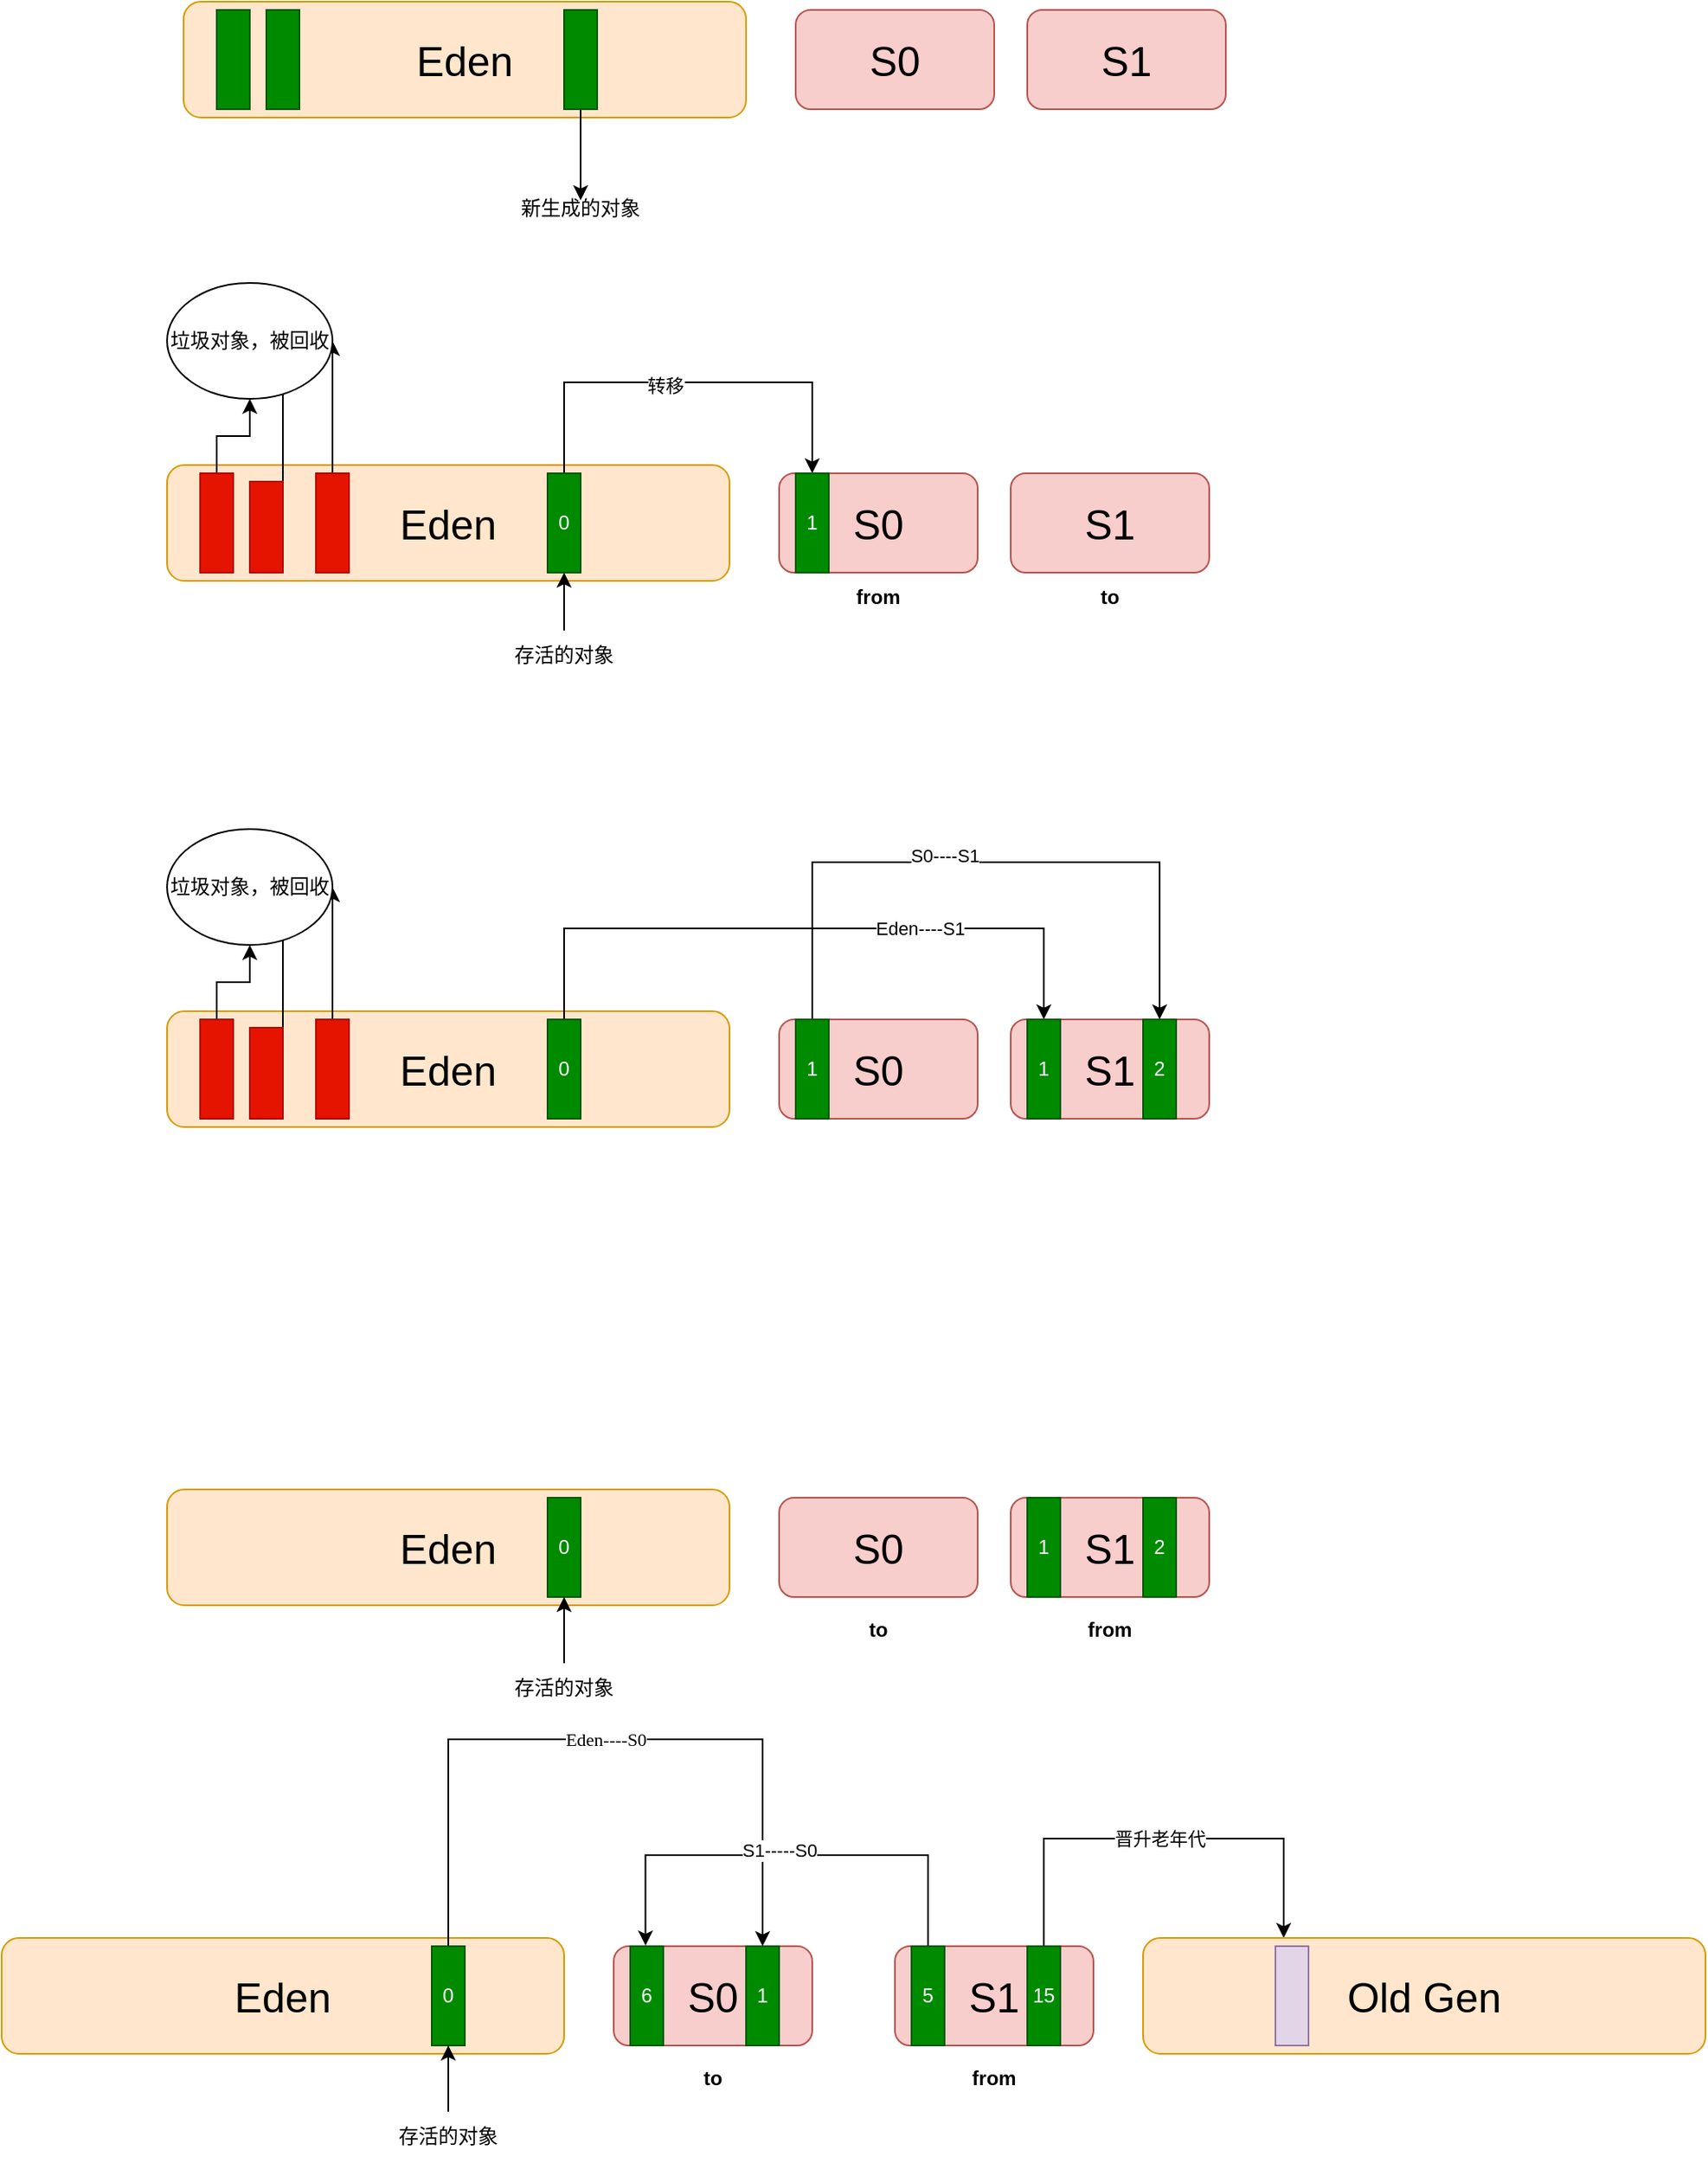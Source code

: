 <mxfile version="14.4.9" type="github">
  <diagram id="4TFmhgBCJuaFK0cSUCoB" name="第 1 页">
    <mxGraphModel dx="1038" dy="548" grid="1" gridSize="10" guides="1" tooltips="1" connect="1" arrows="1" fold="1" page="1" pageScale="1" pageWidth="3300" pageHeight="4681" math="0" shadow="0">
      <root>
        <mxCell id="0" />
        <mxCell id="1" parent="0" />
        <mxCell id="jQiy1N7sSi_nIFvgmmmv-1" value="&lt;font style=&quot;font-size: 25px&quot;&gt;Eden&lt;/font&gt;" style="rounded=1;whiteSpace=wrap;html=1;fillColor=#ffe6cc;strokeColor=#d79b00;" vertex="1" parent="1">
          <mxGeometry x="130" y="110" width="340" height="70" as="geometry" />
        </mxCell>
        <mxCell id="jQiy1N7sSi_nIFvgmmmv-2" value="&lt;font style=&quot;font-size: 25px&quot;&gt;S0&lt;/font&gt;" style="rounded=1;whiteSpace=wrap;html=1;fillColor=#f8cecc;strokeColor=#b85450;" vertex="1" parent="1">
          <mxGeometry x="500" y="115" width="120" height="60" as="geometry" />
        </mxCell>
        <mxCell id="jQiy1N7sSi_nIFvgmmmv-5" value="&lt;font style=&quot;font-size: 25px&quot;&gt;S1&lt;/font&gt;" style="rounded=1;whiteSpace=wrap;html=1;fillColor=#f8cecc;strokeColor=#b85450;" vertex="1" parent="1">
          <mxGeometry x="640" y="115" width="120" height="60" as="geometry" />
        </mxCell>
        <mxCell id="jQiy1N7sSi_nIFvgmmmv-8" value="" style="rounded=0;whiteSpace=wrap;html=1;fillColor=#008a00;strokeColor=#005700;fontColor=#ffffff;" vertex="1" parent="1">
          <mxGeometry x="150" y="115" width="20" height="60" as="geometry" />
        </mxCell>
        <mxCell id="jQiy1N7sSi_nIFvgmmmv-9" value="" style="rounded=0;whiteSpace=wrap;html=1;fillColor=#008a00;strokeColor=#005700;fontColor=#ffffff;" vertex="1" parent="1">
          <mxGeometry x="180" y="115" width="20" height="60" as="geometry" />
        </mxCell>
        <mxCell id="jQiy1N7sSi_nIFvgmmmv-12" value="" style="edgeStyle=orthogonalEdgeStyle;rounded=0;orthogonalLoop=1;jettySize=auto;html=1;" edge="1" parent="1" source="jQiy1N7sSi_nIFvgmmmv-10">
          <mxGeometry relative="1" as="geometry">
            <mxPoint x="370" y="230" as="targetPoint" />
          </mxGeometry>
        </mxCell>
        <mxCell id="jQiy1N7sSi_nIFvgmmmv-10" value="" style="rounded=0;whiteSpace=wrap;html=1;fillColor=#008a00;strokeColor=#005700;fontColor=#ffffff;" vertex="1" parent="1">
          <mxGeometry x="360" y="115" width="20" height="60" as="geometry" />
        </mxCell>
        <mxCell id="jQiy1N7sSi_nIFvgmmmv-13" value="新生成的对象" style="text;html=1;strokeColor=none;fillColor=none;align=center;verticalAlign=middle;whiteSpace=wrap;rounded=0;" vertex="1" parent="1">
          <mxGeometry x="325" y="220" width="90" height="30" as="geometry" />
        </mxCell>
        <mxCell id="jQiy1N7sSi_nIFvgmmmv-14" value="&lt;font style=&quot;font-size: 25px&quot;&gt;Eden&lt;/font&gt;" style="rounded=1;whiteSpace=wrap;html=1;fillColor=#ffe6cc;strokeColor=#d79b00;" vertex="1" parent="1">
          <mxGeometry x="120" y="390" width="340" height="70" as="geometry" />
        </mxCell>
        <mxCell id="jQiy1N7sSi_nIFvgmmmv-15" value="&lt;font style=&quot;font-size: 25px&quot;&gt;S0&lt;/font&gt;" style="rounded=1;whiteSpace=wrap;html=1;fillColor=#f8cecc;strokeColor=#b85450;" vertex="1" parent="1">
          <mxGeometry x="490" y="395" width="120" height="60" as="geometry" />
        </mxCell>
        <mxCell id="jQiy1N7sSi_nIFvgmmmv-16" value="&lt;font style=&quot;font-size: 25px&quot;&gt;S1&lt;/font&gt;" style="rounded=1;whiteSpace=wrap;html=1;fillColor=#f8cecc;strokeColor=#b85450;" vertex="1" parent="1">
          <mxGeometry x="630" y="395" width="120" height="60" as="geometry" />
        </mxCell>
        <mxCell id="jQiy1N7sSi_nIFvgmmmv-25" value="" style="edgeStyle=orthogonalEdgeStyle;rounded=0;orthogonalLoop=1;jettySize=auto;html=1;" edge="1" parent="1" source="jQiy1N7sSi_nIFvgmmmv-17" target="jQiy1N7sSi_nIFvgmmmv-24">
          <mxGeometry relative="1" as="geometry" />
        </mxCell>
        <mxCell id="jQiy1N7sSi_nIFvgmmmv-17" value="" style="rounded=0;whiteSpace=wrap;html=1;fillColor=#e51400;strokeColor=#B20000;fontColor=#ffffff;" vertex="1" parent="1">
          <mxGeometry x="140" y="395" width="20" height="60" as="geometry" />
        </mxCell>
        <mxCell id="jQiy1N7sSi_nIFvgmmmv-26" value="" style="edgeStyle=orthogonalEdgeStyle;rounded=0;orthogonalLoop=1;jettySize=auto;html=1;entryX=0.5;entryY=1;entryDx=0;entryDy=0;" edge="1" parent="1" source="jQiy1N7sSi_nIFvgmmmv-18" target="jQiy1N7sSi_nIFvgmmmv-24">
          <mxGeometry relative="1" as="geometry">
            <Array as="points">
              <mxPoint x="190" y="330" />
            </Array>
          </mxGeometry>
        </mxCell>
        <mxCell id="jQiy1N7sSi_nIFvgmmmv-18" value="" style="rounded=0;whiteSpace=wrap;html=1;fillColor=#e51400;strokeColor=#B20000;fontColor=#ffffff;" vertex="1" parent="1">
          <mxGeometry x="170" y="400" width="20" height="55" as="geometry" />
        </mxCell>
        <mxCell id="jQiy1N7sSi_nIFvgmmmv-28" style="edgeStyle=orthogonalEdgeStyle;rounded=0;orthogonalLoop=1;jettySize=auto;html=1;" edge="1" parent="1" source="jQiy1N7sSi_nIFvgmmmv-20" target="jQiy1N7sSi_nIFvgmmmv-15">
          <mxGeometry relative="1" as="geometry">
            <mxPoint x="550" y="400" as="targetPoint" />
            <Array as="points">
              <mxPoint x="360" y="340" />
              <mxPoint x="510" y="340" />
            </Array>
          </mxGeometry>
        </mxCell>
        <mxCell id="jQiy1N7sSi_nIFvgmmmv-32" value="转移" style="edgeLabel;html=1;align=center;verticalAlign=middle;resizable=0;points=[];" vertex="1" connectable="0" parent="jQiy1N7sSi_nIFvgmmmv-28">
          <mxGeometry x="-0.109" y="-2" relative="1" as="geometry">
            <mxPoint as="offset" />
          </mxGeometry>
        </mxCell>
        <mxCell id="jQiy1N7sSi_nIFvgmmmv-20" value="0" style="rounded=0;whiteSpace=wrap;html=1;fillColor=#008a00;strokeColor=#005700;fontColor=#ffffff;" vertex="1" parent="1">
          <mxGeometry x="350" y="395" width="20" height="60" as="geometry" />
        </mxCell>
        <mxCell id="jQiy1N7sSi_nIFvgmmmv-27" value="" style="edgeStyle=orthogonalEdgeStyle;rounded=0;orthogonalLoop=1;jettySize=auto;html=1;" edge="1" parent="1" source="jQiy1N7sSi_nIFvgmmmv-22" target="jQiy1N7sSi_nIFvgmmmv-24">
          <mxGeometry relative="1" as="geometry">
            <Array as="points">
              <mxPoint x="220" y="310" />
            </Array>
          </mxGeometry>
        </mxCell>
        <mxCell id="jQiy1N7sSi_nIFvgmmmv-22" value="" style="rounded=0;whiteSpace=wrap;html=1;fillColor=#e51400;strokeColor=#B20000;fontColor=#ffffff;" vertex="1" parent="1">
          <mxGeometry x="210" y="395" width="20" height="60" as="geometry" />
        </mxCell>
        <mxCell id="jQiy1N7sSi_nIFvgmmmv-24" value="垃圾对象，被回收" style="ellipse;whiteSpace=wrap;html=1;rounded=0;" vertex="1" parent="1">
          <mxGeometry x="120" y="280" width="100" height="70" as="geometry" />
        </mxCell>
        <mxCell id="jQiy1N7sSi_nIFvgmmmv-30" value="" style="edgeStyle=orthogonalEdgeStyle;rounded=0;orthogonalLoop=1;jettySize=auto;html=1;" edge="1" parent="1" source="jQiy1N7sSi_nIFvgmmmv-29" target="jQiy1N7sSi_nIFvgmmmv-20">
          <mxGeometry relative="1" as="geometry" />
        </mxCell>
        <mxCell id="jQiy1N7sSi_nIFvgmmmv-29" value="存活的对象" style="text;html=1;strokeColor=none;fillColor=none;align=center;verticalAlign=middle;whiteSpace=wrap;rounded=0;" vertex="1" parent="1">
          <mxGeometry x="320" y="490" width="80" height="30" as="geometry" />
        </mxCell>
        <mxCell id="jQiy1N7sSi_nIFvgmmmv-31" value="1" style="rounded=0;whiteSpace=wrap;html=1;fillColor=#008a00;strokeColor=#005700;fontColor=#ffffff;" vertex="1" parent="1">
          <mxGeometry x="500" y="395" width="20" height="60" as="geometry" />
        </mxCell>
        <mxCell id="jQiy1N7sSi_nIFvgmmmv-34" value="&lt;b&gt;from&lt;/b&gt;" style="text;html=1;strokeColor=none;fillColor=none;align=center;verticalAlign=middle;whiteSpace=wrap;rounded=0;" vertex="1" parent="1">
          <mxGeometry x="530" y="460" width="40" height="20" as="geometry" />
        </mxCell>
        <mxCell id="jQiy1N7sSi_nIFvgmmmv-35" value="&lt;b&gt;to&lt;/b&gt;" style="text;html=1;strokeColor=none;fillColor=none;align=center;verticalAlign=middle;whiteSpace=wrap;rounded=0;" vertex="1" parent="1">
          <mxGeometry x="670" y="460" width="40" height="20" as="geometry" />
        </mxCell>
        <mxCell id="jQiy1N7sSi_nIFvgmmmv-36" value="&lt;font style=&quot;font-size: 25px&quot;&gt;Eden&lt;/font&gt;" style="rounded=1;whiteSpace=wrap;html=1;fillColor=#ffe6cc;strokeColor=#d79b00;" vertex="1" parent="1">
          <mxGeometry x="120" y="720" width="340" height="70" as="geometry" />
        </mxCell>
        <mxCell id="jQiy1N7sSi_nIFvgmmmv-37" value="&lt;font style=&quot;font-size: 25px&quot;&gt;S0&lt;/font&gt;" style="rounded=1;whiteSpace=wrap;html=1;fillColor=#f8cecc;strokeColor=#b85450;" vertex="1" parent="1">
          <mxGeometry x="490" y="725" width="120" height="60" as="geometry" />
        </mxCell>
        <mxCell id="jQiy1N7sSi_nIFvgmmmv-38" value="&lt;font style=&quot;font-size: 25px&quot;&gt;S1&lt;/font&gt;" style="rounded=1;whiteSpace=wrap;html=1;fillColor=#f8cecc;strokeColor=#b85450;" vertex="1" parent="1">
          <mxGeometry x="630" y="725" width="120" height="60" as="geometry" />
        </mxCell>
        <mxCell id="jQiy1N7sSi_nIFvgmmmv-39" value="" style="edgeStyle=orthogonalEdgeStyle;rounded=0;orthogonalLoop=1;jettySize=auto;html=1;" edge="1" parent="1" source="jQiy1N7sSi_nIFvgmmmv-40" target="jQiy1N7sSi_nIFvgmmmv-48">
          <mxGeometry relative="1" as="geometry" />
        </mxCell>
        <mxCell id="jQiy1N7sSi_nIFvgmmmv-40" value="" style="rounded=0;whiteSpace=wrap;html=1;fillColor=#e51400;strokeColor=#B20000;fontColor=#ffffff;" vertex="1" parent="1">
          <mxGeometry x="140" y="725" width="20" height="60" as="geometry" />
        </mxCell>
        <mxCell id="jQiy1N7sSi_nIFvgmmmv-41" value="" style="edgeStyle=orthogonalEdgeStyle;rounded=0;orthogonalLoop=1;jettySize=auto;html=1;entryX=0.5;entryY=1;entryDx=0;entryDy=0;" edge="1" parent="1" source="jQiy1N7sSi_nIFvgmmmv-42" target="jQiy1N7sSi_nIFvgmmmv-48">
          <mxGeometry relative="1" as="geometry">
            <Array as="points">
              <mxPoint x="190" y="660" />
            </Array>
          </mxGeometry>
        </mxCell>
        <mxCell id="jQiy1N7sSi_nIFvgmmmv-42" value="" style="rounded=0;whiteSpace=wrap;html=1;fillColor=#e51400;strokeColor=#B20000;fontColor=#ffffff;" vertex="1" parent="1">
          <mxGeometry x="170" y="730" width="20" height="55" as="geometry" />
        </mxCell>
        <mxCell id="jQiy1N7sSi_nIFvgmmmv-57" style="edgeStyle=orthogonalEdgeStyle;rounded=0;orthogonalLoop=1;jettySize=auto;html=1;exitX=0.5;exitY=0;exitDx=0;exitDy=0;entryX=0.5;entryY=0;entryDx=0;entryDy=0;" edge="1" parent="1" source="jQiy1N7sSi_nIFvgmmmv-45" target="jQiy1N7sSi_nIFvgmmmv-54">
          <mxGeometry relative="1" as="geometry">
            <Array as="points">
              <mxPoint x="360" y="670" />
              <mxPoint x="650" y="670" />
            </Array>
          </mxGeometry>
        </mxCell>
        <mxCell id="jQiy1N7sSi_nIFvgmmmv-58" value="Eden----S1" style="edgeLabel;html=1;align=center;verticalAlign=middle;resizable=0;points=[];" vertex="1" connectable="0" parent="jQiy1N7sSi_nIFvgmmmv-57">
          <mxGeometry x="0.349" relative="1" as="geometry">
            <mxPoint as="offset" />
          </mxGeometry>
        </mxCell>
        <mxCell id="jQiy1N7sSi_nIFvgmmmv-45" value="0" style="rounded=0;whiteSpace=wrap;html=1;fillColor=#008a00;strokeColor=#005700;fontColor=#ffffff;" vertex="1" parent="1">
          <mxGeometry x="350" y="725" width="20" height="60" as="geometry" />
        </mxCell>
        <mxCell id="jQiy1N7sSi_nIFvgmmmv-46" value="" style="edgeStyle=orthogonalEdgeStyle;rounded=0;orthogonalLoop=1;jettySize=auto;html=1;" edge="1" parent="1" source="jQiy1N7sSi_nIFvgmmmv-47" target="jQiy1N7sSi_nIFvgmmmv-48">
          <mxGeometry relative="1" as="geometry">
            <Array as="points">
              <mxPoint x="220" y="640" />
            </Array>
          </mxGeometry>
        </mxCell>
        <mxCell id="jQiy1N7sSi_nIFvgmmmv-47" value="" style="rounded=0;whiteSpace=wrap;html=1;fillColor=#e51400;strokeColor=#B20000;fontColor=#ffffff;" vertex="1" parent="1">
          <mxGeometry x="210" y="725" width="20" height="60" as="geometry" />
        </mxCell>
        <mxCell id="jQiy1N7sSi_nIFvgmmmv-48" value="垃圾对象，被回收" style="ellipse;whiteSpace=wrap;html=1;rounded=0;" vertex="1" parent="1">
          <mxGeometry x="120" y="610" width="100" height="70" as="geometry" />
        </mxCell>
        <mxCell id="jQiy1N7sSi_nIFvgmmmv-55" style="edgeStyle=orthogonalEdgeStyle;rounded=0;orthogonalLoop=1;jettySize=auto;html=1;exitX=0.75;exitY=0;exitDx=0;exitDy=0;entryX=0.75;entryY=0;entryDx=0;entryDy=0;" edge="1" parent="1" source="jQiy1N7sSi_nIFvgmmmv-51" target="jQiy1N7sSi_nIFvgmmmv-38">
          <mxGeometry relative="1" as="geometry">
            <Array as="points">
              <mxPoint x="510" y="725" />
              <mxPoint x="510" y="630" />
              <mxPoint x="720" y="630" />
            </Array>
          </mxGeometry>
        </mxCell>
        <mxCell id="jQiy1N7sSi_nIFvgmmmv-56" value="S0----S1" style="edgeLabel;html=1;align=center;verticalAlign=middle;resizable=0;points=[];" vertex="1" connectable="0" parent="jQiy1N7sSi_nIFvgmmmv-55">
          <mxGeometry x="-0.112" y="4" relative="1" as="geometry">
            <mxPoint as="offset" />
          </mxGeometry>
        </mxCell>
        <mxCell id="jQiy1N7sSi_nIFvgmmmv-51" value="1" style="rounded=0;whiteSpace=wrap;html=1;fillColor=#008a00;strokeColor=#005700;fontColor=#ffffff;" vertex="1" parent="1">
          <mxGeometry x="500" y="725" width="20" height="60" as="geometry" />
        </mxCell>
        <mxCell id="jQiy1N7sSi_nIFvgmmmv-54" value="1" style="rounded=0;whiteSpace=wrap;html=1;fillColor=#008a00;strokeColor=#005700;fontColor=#ffffff;" vertex="1" parent="1">
          <mxGeometry x="640" y="725" width="20" height="60" as="geometry" />
        </mxCell>
        <mxCell id="jQiy1N7sSi_nIFvgmmmv-59" value="2" style="rounded=0;whiteSpace=wrap;html=1;fillColor=#008a00;strokeColor=#005700;fontColor=#ffffff;" vertex="1" parent="1">
          <mxGeometry x="710" y="725" width="20" height="60" as="geometry" />
        </mxCell>
        <mxCell id="jQiy1N7sSi_nIFvgmmmv-82" value="&lt;font style=&quot;font-size: 25px&quot;&gt;Eden&lt;/font&gt;" style="rounded=1;whiteSpace=wrap;html=1;fillColor=#ffe6cc;strokeColor=#d79b00;" vertex="1" parent="1">
          <mxGeometry x="120" y="1009" width="340" height="70" as="geometry" />
        </mxCell>
        <mxCell id="jQiy1N7sSi_nIFvgmmmv-83" value="&lt;font style=&quot;font-size: 25px&quot;&gt;S0&lt;/font&gt;" style="rounded=1;whiteSpace=wrap;html=1;fillColor=#f8cecc;strokeColor=#b85450;" vertex="1" parent="1">
          <mxGeometry x="490" y="1014" width="120" height="60" as="geometry" />
        </mxCell>
        <mxCell id="jQiy1N7sSi_nIFvgmmmv-84" value="&lt;font style=&quot;font-size: 25px&quot;&gt;S1&lt;/font&gt;" style="rounded=1;whiteSpace=wrap;html=1;fillColor=#f8cecc;strokeColor=#b85450;" vertex="1" parent="1">
          <mxGeometry x="630" y="1014" width="120" height="60" as="geometry" />
        </mxCell>
        <mxCell id="jQiy1N7sSi_nIFvgmmmv-91" value="0" style="rounded=0;whiteSpace=wrap;html=1;fillColor=#008a00;strokeColor=#005700;fontColor=#ffffff;" vertex="1" parent="1">
          <mxGeometry x="350" y="1014" width="20" height="60" as="geometry" />
        </mxCell>
        <mxCell id="jQiy1N7sSi_nIFvgmmmv-95" value="" style="edgeStyle=orthogonalEdgeStyle;rounded=0;orthogonalLoop=1;jettySize=auto;html=1;" edge="1" parent="1" source="jQiy1N7sSi_nIFvgmmmv-96" target="jQiy1N7sSi_nIFvgmmmv-91">
          <mxGeometry relative="1" as="geometry" />
        </mxCell>
        <mxCell id="jQiy1N7sSi_nIFvgmmmv-96" value="存活的对象" style="text;html=1;strokeColor=none;fillColor=none;align=center;verticalAlign=middle;whiteSpace=wrap;rounded=0;" vertex="1" parent="1">
          <mxGeometry x="320" y="1114" width="80" height="30" as="geometry" />
        </mxCell>
        <mxCell id="jQiy1N7sSi_nIFvgmmmv-100" value="&lt;b&gt;to&lt;/b&gt;" style="text;html=1;strokeColor=none;fillColor=none;align=center;verticalAlign=middle;whiteSpace=wrap;rounded=0;" vertex="1" parent="1">
          <mxGeometry x="530" y="1084" width="40" height="20" as="geometry" />
        </mxCell>
        <mxCell id="jQiy1N7sSi_nIFvgmmmv-101" value="&lt;b&gt;from&lt;/b&gt;" style="text;html=1;strokeColor=none;fillColor=none;align=center;verticalAlign=middle;whiteSpace=wrap;rounded=0;" vertex="1" parent="1">
          <mxGeometry x="670" y="1084" width="40" height="20" as="geometry" />
        </mxCell>
        <mxCell id="jQiy1N7sSi_nIFvgmmmv-102" value="1" style="rounded=0;whiteSpace=wrap;html=1;fillColor=#008a00;strokeColor=#005700;fontColor=#ffffff;" vertex="1" parent="1">
          <mxGeometry x="640" y="1014" width="20" height="60" as="geometry" />
        </mxCell>
        <mxCell id="jQiy1N7sSi_nIFvgmmmv-103" value="2" style="rounded=0;whiteSpace=wrap;html=1;fillColor=#008a00;strokeColor=#005700;fontColor=#ffffff;" vertex="1" parent="1">
          <mxGeometry x="710" y="1014" width="20" height="60" as="geometry" />
        </mxCell>
        <mxCell id="jQiy1N7sSi_nIFvgmmmv-105" value="&lt;font style=&quot;font-size: 25px&quot;&gt;Eden&lt;/font&gt;" style="rounded=1;whiteSpace=wrap;html=1;fillColor=#ffe6cc;strokeColor=#d79b00;" vertex="1" parent="1">
          <mxGeometry x="20" y="1280" width="340" height="70" as="geometry" />
        </mxCell>
        <mxCell id="jQiy1N7sSi_nIFvgmmmv-106" value="&lt;font style=&quot;font-size: 25px&quot;&gt;S0&lt;/font&gt;" style="rounded=1;whiteSpace=wrap;html=1;fillColor=#f8cecc;strokeColor=#b85450;" vertex="1" parent="1">
          <mxGeometry x="390" y="1285" width="120" height="60" as="geometry" />
        </mxCell>
        <mxCell id="jQiy1N7sSi_nIFvgmmmv-107" value="&lt;font style=&quot;font-size: 25px&quot;&gt;S1&lt;/font&gt;" style="rounded=1;whiteSpace=wrap;html=1;fillColor=#f8cecc;strokeColor=#b85450;" vertex="1" parent="1">
          <mxGeometry x="560" y="1285" width="120" height="60" as="geometry" />
        </mxCell>
        <mxCell id="jQiy1N7sSi_nIFvgmmmv-123" value="Eden----S0" style="edgeStyle=orthogonalEdgeStyle;rounded=0;orthogonalLoop=1;jettySize=auto;html=1;exitX=0.5;exitY=0;exitDx=0;exitDy=0;entryX=0.75;entryY=0;entryDx=0;entryDy=0;fontFamily=Georgia;" edge="1" parent="1" source="jQiy1N7sSi_nIFvgmmmv-108" target="jQiy1N7sSi_nIFvgmmmv-106">
          <mxGeometry relative="1" as="geometry">
            <Array as="points">
              <mxPoint x="290" y="1160" />
              <mxPoint x="480" y="1160" />
            </Array>
          </mxGeometry>
        </mxCell>
        <mxCell id="jQiy1N7sSi_nIFvgmmmv-108" value="0" style="rounded=0;whiteSpace=wrap;html=1;fillColor=#008a00;strokeColor=#005700;fontColor=#ffffff;" vertex="1" parent="1">
          <mxGeometry x="280" y="1285" width="20" height="60" as="geometry" />
        </mxCell>
        <mxCell id="jQiy1N7sSi_nIFvgmmmv-109" value="" style="edgeStyle=orthogonalEdgeStyle;rounded=0;orthogonalLoop=1;jettySize=auto;html=1;" edge="1" parent="1" source="jQiy1N7sSi_nIFvgmmmv-110" target="jQiy1N7sSi_nIFvgmmmv-108">
          <mxGeometry relative="1" as="geometry" />
        </mxCell>
        <mxCell id="jQiy1N7sSi_nIFvgmmmv-110" value="存活的对象" style="text;html=1;strokeColor=none;fillColor=none;align=center;verticalAlign=middle;whiteSpace=wrap;rounded=0;" vertex="1" parent="1">
          <mxGeometry x="250" y="1385" width="80" height="30" as="geometry" />
        </mxCell>
        <mxCell id="jQiy1N7sSi_nIFvgmmmv-111" value="&lt;b&gt;to&lt;/b&gt;" style="text;html=1;strokeColor=none;fillColor=none;align=center;verticalAlign=middle;whiteSpace=wrap;rounded=0;" vertex="1" parent="1">
          <mxGeometry x="430" y="1355" width="40" height="20" as="geometry" />
        </mxCell>
        <mxCell id="jQiy1N7sSi_nIFvgmmmv-112" value="&lt;b&gt;from&lt;/b&gt;" style="text;html=1;strokeColor=none;fillColor=none;align=center;verticalAlign=middle;whiteSpace=wrap;rounded=0;" vertex="1" parent="1">
          <mxGeometry x="600" y="1355" width="40" height="20" as="geometry" />
        </mxCell>
        <mxCell id="jQiy1N7sSi_nIFvgmmmv-116" style="edgeStyle=orthogonalEdgeStyle;rounded=0;orthogonalLoop=1;jettySize=auto;html=1;exitX=0.5;exitY=0;exitDx=0;exitDy=0;entryX=0.16;entryY=-0.007;entryDx=0;entryDy=0;entryPerimeter=0;" edge="1" parent="1" source="jQiy1N7sSi_nIFvgmmmv-113" target="jQiy1N7sSi_nIFvgmmmv-106">
          <mxGeometry relative="1" as="geometry">
            <Array as="points">
              <mxPoint x="580" y="1230" />
              <mxPoint x="409" y="1230" />
            </Array>
          </mxGeometry>
        </mxCell>
        <mxCell id="jQiy1N7sSi_nIFvgmmmv-117" value="S1-----S0" style="edgeLabel;html=1;align=center;verticalAlign=middle;resizable=0;points=[];" vertex="1" connectable="0" parent="jQiy1N7sSi_nIFvgmmmv-116">
          <mxGeometry x="0.17" y="-3" relative="1" as="geometry">
            <mxPoint x="19" as="offset" />
          </mxGeometry>
        </mxCell>
        <mxCell id="jQiy1N7sSi_nIFvgmmmv-113" value="5" style="rounded=0;whiteSpace=wrap;html=1;fillColor=#008a00;strokeColor=#005700;fontColor=#ffffff;" vertex="1" parent="1">
          <mxGeometry x="570" y="1285" width="20" height="60" as="geometry" />
        </mxCell>
        <mxCell id="jQiy1N7sSi_nIFvgmmmv-120" style="edgeStyle=orthogonalEdgeStyle;rounded=0;orthogonalLoop=1;jettySize=auto;html=1;entryX=0.25;entryY=0;entryDx=0;entryDy=0;" edge="1" parent="1" source="jQiy1N7sSi_nIFvgmmmv-114" target="jQiy1N7sSi_nIFvgmmmv-115">
          <mxGeometry relative="1" as="geometry">
            <mxPoint x="660" y="1210" as="targetPoint" />
            <Array as="points">
              <mxPoint x="650" y="1220" />
              <mxPoint x="795" y="1220" />
            </Array>
          </mxGeometry>
        </mxCell>
        <mxCell id="jQiy1N7sSi_nIFvgmmmv-121" value="晋升老年代" style="edgeLabel;html=1;align=center;verticalAlign=middle;resizable=0;points=[];fontFamily=Georgia;" vertex="1" connectable="0" parent="jQiy1N7sSi_nIFvgmmmv-120">
          <mxGeometry x="0.281" relative="1" as="geometry">
            <mxPoint x="-38" as="offset" />
          </mxGeometry>
        </mxCell>
        <mxCell id="jQiy1N7sSi_nIFvgmmmv-114" value="15" style="rounded=0;whiteSpace=wrap;html=1;fillColor=#008a00;strokeColor=#005700;fontColor=#ffffff;" vertex="1" parent="1">
          <mxGeometry x="640" y="1285" width="20" height="60" as="geometry" />
        </mxCell>
        <mxCell id="jQiy1N7sSi_nIFvgmmmv-115" value="&lt;font style=&quot;font-size: 25px&quot;&gt;Old Gen&lt;/font&gt;" style="rounded=1;whiteSpace=wrap;html=1;fillColor=#ffe6cc;strokeColor=#d79b00;" vertex="1" parent="1">
          <mxGeometry x="710" y="1280" width="340" height="70" as="geometry" />
        </mxCell>
        <mxCell id="jQiy1N7sSi_nIFvgmmmv-119" value="6" style="rounded=0;whiteSpace=wrap;html=1;fillColor=#008a00;strokeColor=#005700;fontColor=#ffffff;" vertex="1" parent="1">
          <mxGeometry x="400" y="1285" width="20" height="60" as="geometry" />
        </mxCell>
        <mxCell id="jQiy1N7sSi_nIFvgmmmv-122" value="" style="rounded=0;whiteSpace=wrap;html=1;fillColor=#e1d5e7;strokeColor=#9673a6;" vertex="1" parent="1">
          <mxGeometry x="790" y="1285" width="20" height="60" as="geometry" />
        </mxCell>
        <mxCell id="jQiy1N7sSi_nIFvgmmmv-124" value="1" style="rounded=0;whiteSpace=wrap;html=1;fillColor=#008a00;strokeColor=#005700;fontColor=#ffffff;" vertex="1" parent="1">
          <mxGeometry x="470" y="1285" width="20" height="60" as="geometry" />
        </mxCell>
      </root>
    </mxGraphModel>
  </diagram>
</mxfile>

